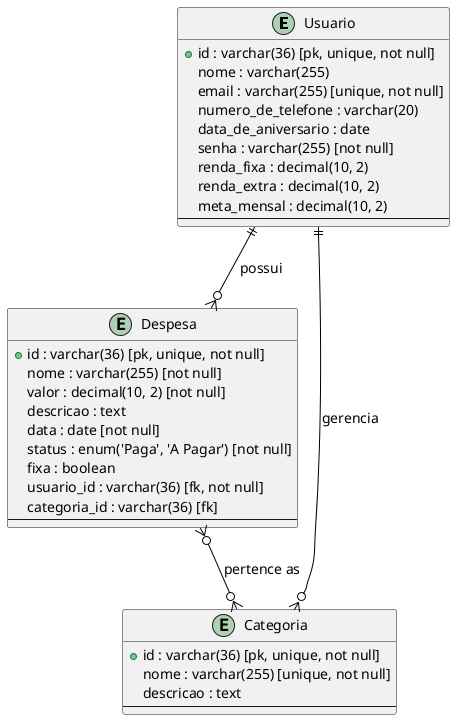 @startuml Diagrama Lógico

skinparam TableAttributeFontSize 12
skinparam TableFontSize 14
skinparam TableBorderColor black
skinparam ArrowColor black
skinparam ArrowFontSize 14

entity "Usuario" as usuario {
  + id : varchar(36) [pk, unique, not null]
  nome : varchar(255)
  email : varchar(255) [unique, not null]
  numero_de_telefone : varchar(20)
  data_de_aniversario : date
  senha : varchar(255) [not null]
  renda_fixa : decimal(10, 2)
  renda_extra : decimal(10, 2)
  meta_mensal : decimal(10, 2)
  --
}

entity "Despesa" as despesa {
  + id : varchar(36) [pk, unique, not null]
  nome : varchar(255) [not null]
  valor : decimal(10, 2) [not null]
  descricao : text
  data : date [not null]
  status : enum('Paga', 'A Pagar') [not null]
  fixa : boolean
  usuario_id : varchar(36) [fk, not null]
  categoria_id : varchar(36) [fk]
  --
}

entity "Categoria" as categoria {
  + id : varchar(36) [pk, unique, not null]
  nome : varchar(255) [unique, not null]
  descricao : text
  --
}

usuario ||--o{ despesa : possui
usuario ||--o{ categoria : gerencia
despesa }o--o{ categoria : pertence as

@enduml